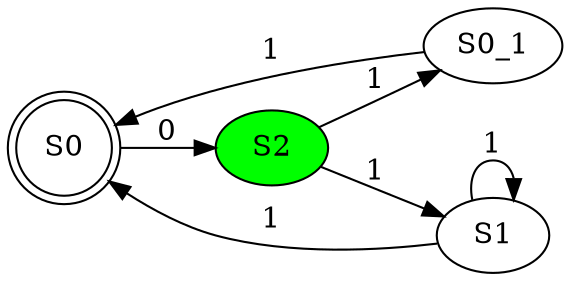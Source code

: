 digraph G {
rankdir="LR";
S0 [shape=doublecircle];
S2 [style=filled, fillcolor=green];
S0_1 -> S0 [label=1];
S0 -> S2 [label=0];
S1 -> S0 [label=1];
S1 -> S1 [label=1];
S2 -> S0_1 [label=1];
S2 -> S1 [label=1];
}
